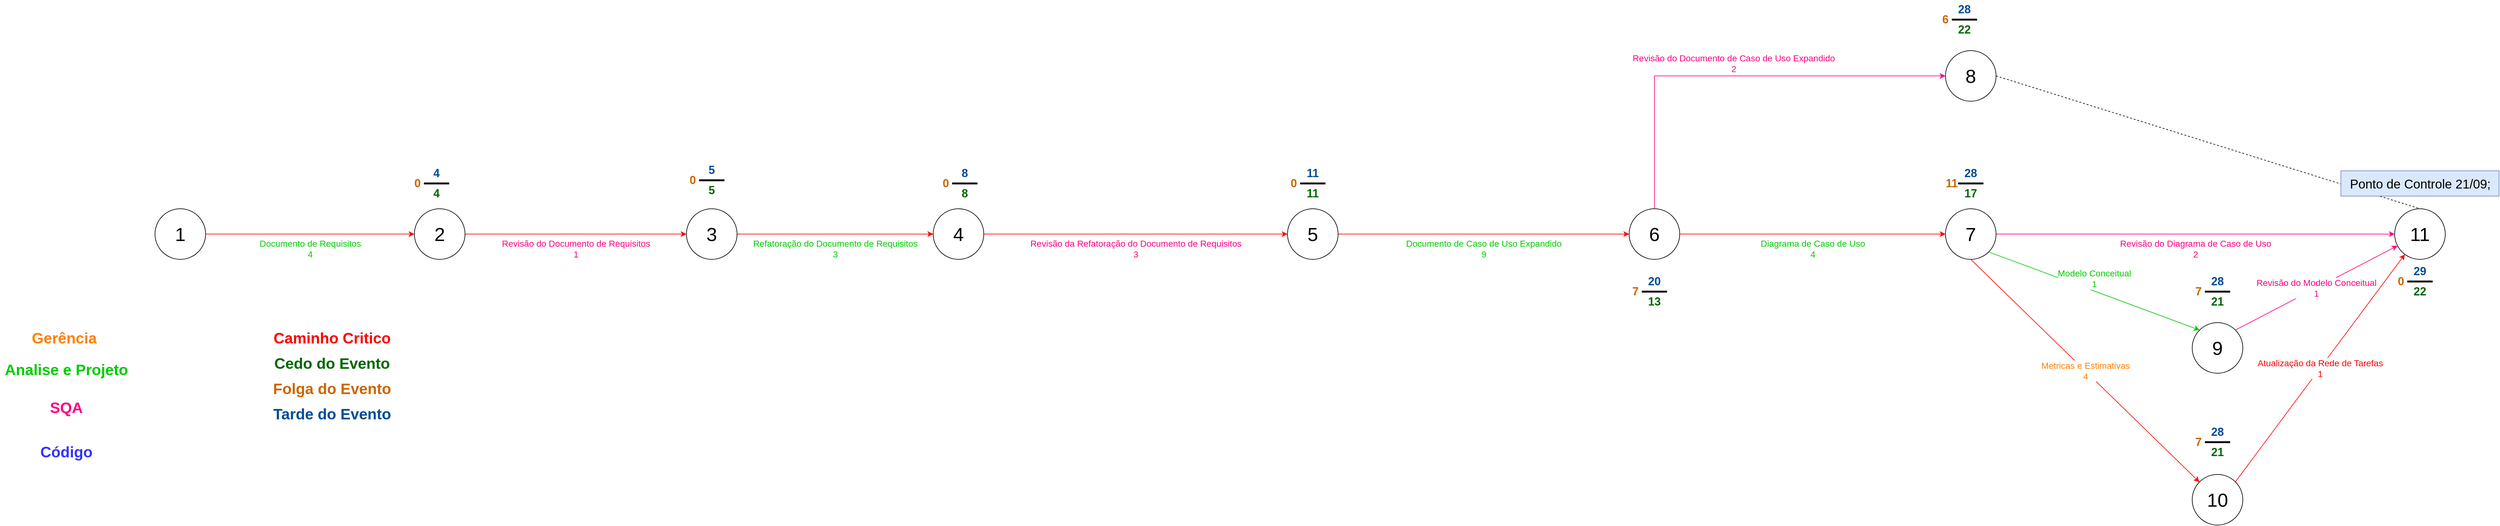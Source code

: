 <mxfile version="28.2.4">
  <diagram name="Página-1" id="qyk6CQjoePJOcQoMzAu_">
    <mxGraphModel grid="1" page="1" gridSize="10" guides="1" tooltips="1" connect="1" arrows="1" fold="1" pageScale="1" pageWidth="5000" pageHeight="1200" background="none" math="0" shadow="0">
      <root>
        <mxCell id="0" />
        <mxCell id="1" parent="0" />
        <mxCell id="IYchXz3udgyNz0tBkJs3-4" value="Documento de Requisitos&lt;div&gt;4&lt;/div&gt;" style="edgeStyle=orthogonalEdgeStyle;rounded=0;orthogonalLoop=1;jettySize=auto;html=1;verticalAlign=top;fontSize=14;fontColor=light-dark(#00cc00, #131313);strokeColor=light-dark(#FF0000,#131313);" edge="1" parent="1" source="IYchXz3udgyNz0tBkJs3-1" target="IYchXz3udgyNz0tBkJs3-2">
          <mxGeometry relative="1" as="geometry">
            <mxPoint as="offset" />
          </mxGeometry>
        </mxCell>
        <mxCell id="IYchXz3udgyNz0tBkJs3-1" value="&lt;font style=&quot;font-size: 30px;&quot;&gt;1&lt;/font&gt;" style="ellipse;whiteSpace=wrap;html=1;aspect=fixed;" vertex="1" parent="1">
          <mxGeometry x="470" y="380" width="80" height="80" as="geometry" />
        </mxCell>
        <mxCell id="IYchXz3udgyNz0tBkJs3-6" value="&lt;font style=&quot;font-size: 14px;&quot;&gt;Revisão do Documento de Requisitos&lt;br&gt;1&lt;/font&gt;" style="edgeStyle=orthogonalEdgeStyle;rounded=0;orthogonalLoop=1;jettySize=auto;html=1;entryX=0;entryY=0.5;entryDx=0;entryDy=0;verticalAlign=top;strokeColor=light-dark(#FF0000,#131313);fontColor=light-dark(#ff0080, #131313);" edge="1" parent="1" source="IYchXz3udgyNz0tBkJs3-2" target="IYchXz3udgyNz0tBkJs3-5">
          <mxGeometry relative="1" as="geometry" />
        </mxCell>
        <mxCell id="IYchXz3udgyNz0tBkJs3-2" value="&lt;font style=&quot;font-size: 30px;&quot;&gt;2&lt;/font&gt;" style="ellipse;whiteSpace=wrap;html=1;aspect=fixed;" vertex="1" parent="1">
          <mxGeometry x="880" y="380" width="80" height="80" as="geometry" />
        </mxCell>
        <mxCell id="IYchXz3udgyNz0tBkJs3-8" value="&lt;font style=&quot;font-size: 14px;&quot;&gt;Refatoração do Documento de Requisitos&lt;/font&gt;&lt;div&gt;&lt;font style=&quot;font-size: 14px;&quot;&gt;3&lt;/font&gt;&lt;/div&gt;" style="edgeStyle=orthogonalEdgeStyle;rounded=0;orthogonalLoop=1;jettySize=auto;html=1;verticalAlign=top;fontColor=light-dark(#00cc00, #131313);strokeColor=light-dark(#FF0000,#131313);" edge="1" parent="1" source="IYchXz3udgyNz0tBkJs3-5" target="IYchXz3udgyNz0tBkJs3-7">
          <mxGeometry relative="1" as="geometry" />
        </mxCell>
        <mxCell id="IYchXz3udgyNz0tBkJs3-5" value="&lt;font style=&quot;font-size: 30px;&quot;&gt;3&lt;/font&gt;" style="ellipse;whiteSpace=wrap;html=1;aspect=fixed;" vertex="1" parent="1">
          <mxGeometry x="1310" y="380" width="80" height="80" as="geometry" />
        </mxCell>
        <mxCell id="IYchXz3udgyNz0tBkJs3-10" value="&lt;font style=&quot;font-size: 14px;&quot;&gt;Revisão da Refatoração do Documento de Requisitos&lt;/font&gt;&lt;div&gt;&lt;font style=&quot;font-size: 14px;&quot;&gt;3&lt;/font&gt;&lt;/div&gt;" style="edgeStyle=orthogonalEdgeStyle;rounded=0;orthogonalLoop=1;jettySize=auto;html=1;verticalAlign=top;strokeColor=light-dark(#FF0000,#131313);fontColor=light-dark(#ff0080, #131313);" edge="1" parent="1" source="IYchXz3udgyNz0tBkJs3-7" target="IYchXz3udgyNz0tBkJs3-9">
          <mxGeometry relative="1" as="geometry" />
        </mxCell>
        <mxCell id="IYchXz3udgyNz0tBkJs3-7" value="&lt;font style=&quot;font-size: 30px;&quot;&gt;4&lt;/font&gt;" style="ellipse;whiteSpace=wrap;html=1;aspect=fixed;" vertex="1" parent="1">
          <mxGeometry x="1700" y="380" width="80" height="80" as="geometry" />
        </mxCell>
        <mxCell id="IYchXz3udgyNz0tBkJs3-12" value="&lt;font style=&quot;font-size: 14px;&quot;&gt;Documento de Caso de Uso Expandido&lt;/font&gt;&lt;div&gt;&lt;font style=&quot;font-size: 14px;&quot;&gt;9&lt;/font&gt;&lt;/div&gt;" style="edgeStyle=orthogonalEdgeStyle;rounded=0;orthogonalLoop=1;jettySize=auto;html=1;verticalAlign=top;fontColor=light-dark(#00CC00,#131313);strokeColor=#FF0000;" edge="1" parent="1" source="IYchXz3udgyNz0tBkJs3-9" target="IYchXz3udgyNz0tBkJs3-11">
          <mxGeometry relative="1" as="geometry" />
        </mxCell>
        <mxCell id="IYchXz3udgyNz0tBkJs3-9" value="&lt;font style=&quot;font-size: 30px;&quot;&gt;5&lt;/font&gt;" style="ellipse;whiteSpace=wrap;html=1;aspect=fixed;" vertex="1" parent="1">
          <mxGeometry x="2260" y="380" width="80" height="80" as="geometry" />
        </mxCell>
        <mxCell id="IYchXz3udgyNz0tBkJs3-14" value="&lt;font style=&quot;font-size: 14px;&quot;&gt;Diagrama de Caso de Uso&lt;/font&gt;&lt;div&gt;&lt;font style=&quot;font-size: 14px;&quot;&gt;4&lt;/font&gt;&lt;/div&gt;" style="edgeStyle=orthogonalEdgeStyle;rounded=0;orthogonalLoop=1;jettySize=auto;html=1;entryX=0;entryY=0.5;entryDx=0;entryDy=0;verticalAlign=top;fontColor=#00CC00;strokeColor=#FF0000;" edge="1" parent="1" source="IYchXz3udgyNz0tBkJs3-11" target="IYchXz3udgyNz0tBkJs3-13">
          <mxGeometry relative="1" as="geometry" />
        </mxCell>
        <mxCell id="IYchXz3udgyNz0tBkJs3-21" value="&lt;font style=&quot;font-size: 14px;&quot;&gt;Revisão do Documento de Caso de Uso Expandido&lt;/font&gt;&lt;div&gt;&lt;font style=&quot;font-size: 14px;&quot;&gt;2&lt;/font&gt;&lt;/div&gt;" style="edgeStyle=orthogonalEdgeStyle;rounded=0;orthogonalLoop=1;jettySize=auto;html=1;entryX=0;entryY=0.5;entryDx=0;entryDy=0;verticalAlign=bottom;strokeColor=#FF0080;fontColor=#FF0080;" edge="1" parent="1" source="IYchXz3udgyNz0tBkJs3-11" target="IYchXz3udgyNz0tBkJs3-15">
          <mxGeometry relative="1" as="geometry">
            <Array as="points">
              <mxPoint x="2840" y="170" />
            </Array>
          </mxGeometry>
        </mxCell>
        <mxCell id="IYchXz3udgyNz0tBkJs3-11" value="&lt;font style=&quot;font-size: 30px;&quot;&gt;6&lt;/font&gt;" style="ellipse;whiteSpace=wrap;html=1;aspect=fixed;" vertex="1" parent="1">
          <mxGeometry x="2800" y="380" width="80" height="80" as="geometry" />
        </mxCell>
        <mxCell id="IYchXz3udgyNz0tBkJs3-25" value="&lt;font style=&quot;font-size: 14px;&quot;&gt;Revisão do Diagrama de Caso de Uso&lt;/font&gt;&lt;div&gt;&lt;font style=&quot;font-size: 14px;&quot;&gt;2&lt;/font&gt;&lt;/div&gt;" style="edgeStyle=orthogonalEdgeStyle;rounded=0;orthogonalLoop=1;jettySize=auto;html=1;verticalAlign=top;fontColor=#FF0080;strokeColor=#FF0080;" edge="1" parent="1" source="IYchXz3udgyNz0tBkJs3-13" target="IYchXz3udgyNz0tBkJs3-24">
          <mxGeometry relative="1" as="geometry" />
        </mxCell>
        <mxCell id="IYchXz3udgyNz0tBkJs3-13" value="&lt;font style=&quot;font-size: 30px;&quot;&gt;7&lt;/font&gt;" style="ellipse;whiteSpace=wrap;html=1;aspect=fixed;" vertex="1" parent="1">
          <mxGeometry x="3300" y="380" width="80" height="80" as="geometry" />
        </mxCell>
        <mxCell id="IYchXz3udgyNz0tBkJs3-15" value="&lt;font style=&quot;font-size: 30px;&quot;&gt;8&lt;/font&gt;" style="ellipse;whiteSpace=wrap;html=1;aspect=fixed;" vertex="1" parent="1">
          <mxGeometry x="3300" y="130" width="80" height="80" as="geometry" />
        </mxCell>
        <mxCell id="IYchXz3udgyNz0tBkJs3-24" value="&lt;font style=&quot;font-size: 30px;&quot;&gt;11&lt;/font&gt;" style="ellipse;whiteSpace=wrap;html=1;aspect=fixed;" vertex="1" parent="1">
          <mxGeometry x="4010" y="380" width="80" height="80" as="geometry" />
        </mxCell>
        <mxCell id="IYchXz3udgyNz0tBkJs3-28" value="" style="endArrow=none;dashed=1;html=1;rounded=0;exitX=1;exitY=0.5;exitDx=0;exitDy=0;entryX=0.5;entryY=0;entryDx=0;entryDy=0;" edge="1" parent="1" source="IYchXz3udgyNz0tBkJs3-15" target="IYchXz3udgyNz0tBkJs3-24">
          <mxGeometry width="50" height="50" relative="1" as="geometry">
            <mxPoint x="3680" y="590" as="sourcePoint" />
            <mxPoint x="3730" y="540" as="targetPoint" />
          </mxGeometry>
        </mxCell>
        <mxCell id="IYchXz3udgyNz0tBkJs3-29" value="&lt;font style=&quot;font-size: 30px;&quot;&gt;9&lt;/font&gt;" style="ellipse;whiteSpace=wrap;html=1;aspect=fixed;" vertex="1" parent="1">
          <mxGeometry x="3690" y="560" width="80" height="80" as="geometry" />
        </mxCell>
        <mxCell id="IYchXz3udgyNz0tBkJs3-31" value="&lt;font style=&quot;font-size: 30px;&quot;&gt;10&lt;/font&gt;" style="ellipse;whiteSpace=wrap;html=1;aspect=fixed;" vertex="1" parent="1">
          <mxGeometry x="3690" y="800" width="80" height="80" as="geometry" />
        </mxCell>
        <mxCell id="IYchXz3udgyNz0tBkJs3-32" value="&lt;font style=&quot;font-size: 14px;&quot;&gt;Modelo Conceitual&lt;/font&gt;&lt;div&gt;&lt;span style=&quot;font-size: 14px;&quot;&gt;1&lt;/span&gt;&lt;/div&gt;" style="endArrow=classic;html=1;rounded=0;exitX=1;exitY=1;exitDx=0;exitDy=0;entryX=0;entryY=0;entryDx=0;entryDy=0;fontColor=#00CC00;strokeColor=#00CC00;verticalAlign=bottom;" edge="1" parent="1" source="IYchXz3udgyNz0tBkJs3-13" target="IYchXz3udgyNz0tBkJs3-29">
          <mxGeometry width="50" height="50" relative="1" as="geometry">
            <mxPoint x="3500" y="770" as="sourcePoint" />
            <mxPoint x="3550" y="720" as="targetPoint" />
          </mxGeometry>
        </mxCell>
        <mxCell id="IYchXz3udgyNz0tBkJs3-33" value="&lt;font style=&quot;font-size: 14px;&quot;&gt;Metricas e Estimativas&lt;/font&gt;&lt;div&gt;&lt;font style=&quot;font-size: 14px;&quot;&gt;4&lt;/font&gt;&lt;/div&gt;" style="endArrow=classic;html=1;rounded=0;exitX=0.5;exitY=1;exitDx=0;exitDy=0;strokeColor=#FF0000;fontColor=#FF8000;" edge="1" parent="1" source="IYchXz3udgyNz0tBkJs3-13" target="IYchXz3udgyNz0tBkJs3-31">
          <mxGeometry width="50" height="50" relative="1" as="geometry">
            <mxPoint x="3500" y="770" as="sourcePoint" />
            <mxPoint x="3550" y="720" as="targetPoint" />
          </mxGeometry>
        </mxCell>
        <mxCell id="IYchXz3udgyNz0tBkJs3-40" value="&lt;font style=&quot;font-size: 20px;&quot;&gt;Ponto de Controle 21/09;&lt;/font&gt;" style="text;html=1;align=center;verticalAlign=middle;resizable=0;points=[];autosize=1;strokeColor=#6c8ebf;fillColor=#dae8fc;" vertex="1" parent="1">
          <mxGeometry x="3925" y="320" width="250" height="40" as="geometry" />
        </mxCell>
        <mxCell id="IYchXz3udgyNz0tBkJs3-41" value="&lt;font style=&quot;color: rgb(51, 51, 255); font-size: 24px;&quot;&gt;&lt;b&gt;Código&lt;/b&gt;&lt;/font&gt;" style="text;html=1;align=center;verticalAlign=middle;whiteSpace=wrap;rounded=0;" vertex="1" parent="1">
          <mxGeometry x="300" y="750" width="60" height="30" as="geometry" />
        </mxCell>
        <mxCell id="IYchXz3udgyNz0tBkJs3-42" value="&lt;font style=&quot;font-size: 24px; color: rgb(255, 0, 128);&quot;&gt;&lt;b&gt;SQA&lt;/b&gt;&lt;/font&gt;" style="text;html=1;align=center;verticalAlign=middle;whiteSpace=wrap;rounded=0;" vertex="1" parent="1">
          <mxGeometry x="300" y="680" width="60" height="30" as="geometry" />
        </mxCell>
        <mxCell id="IYchXz3udgyNz0tBkJs3-43" value="&lt;font color=&quot;#00cc00&quot;&gt;&lt;span style=&quot;font-size: 24px;&quot;&gt;Analise e Projeto&lt;/span&gt;&lt;/font&gt;" style="text;html=1;align=center;verticalAlign=middle;whiteSpace=wrap;rounded=0;fontStyle=1" vertex="1" parent="1">
          <mxGeometry x="225" y="620" width="210" height="30" as="geometry" />
        </mxCell>
        <mxCell id="IYchXz3udgyNz0tBkJs3-44" value="&lt;span style=&quot;font-size: 24px;&quot;&gt;&lt;font style=&quot;color: rgb(255, 128, 0);&quot;&gt;Gerência&amp;nbsp;&lt;/font&gt;&lt;/span&gt;" style="text;html=1;align=center;verticalAlign=middle;whiteSpace=wrap;rounded=0;fontStyle=1" vertex="1" parent="1">
          <mxGeometry x="300" y="570" width="60" height="30" as="geometry" />
        </mxCell>
        <mxCell id="IYchXz3udgyNz0tBkJs3-47" value="&lt;font style=&quot;font-size: 24px; font-style: normal;&quot;&gt;&lt;b&gt;Caminho Critico&lt;/b&gt;&lt;/font&gt;" style="text;html=1;align=center;verticalAlign=middle;whiteSpace=wrap;rounded=0;fontColor=#FF0000;fontStyle=2" vertex="1" parent="1">
          <mxGeometry x="640" y="570" width="220" height="30" as="geometry" />
        </mxCell>
        <mxCell id="IYchXz3udgyNz0tBkJs3-48" value="Cedo do Evento" style="text;html=1;align=center;verticalAlign=middle;whiteSpace=wrap;rounded=0;fontSize=24;fontColor=#006600;fontStyle=1" vertex="1" parent="1">
          <mxGeometry x="645" y="610" width="210" height="30" as="geometry" />
        </mxCell>
        <mxCell id="IYchXz3udgyNz0tBkJs3-49" value="Folga do Evento" style="text;html=1;align=center;verticalAlign=middle;whiteSpace=wrap;rounded=0;fontSize=24;fontStyle=1;fontColor=#CC6600;" vertex="1" parent="1">
          <mxGeometry x="615" y="650" width="270" height="30" as="geometry" />
        </mxCell>
        <mxCell id="IYchXz3udgyNz0tBkJs3-50" value="Tarde do Evento" style="text;html=1;align=center;verticalAlign=middle;whiteSpace=wrap;rounded=0;fontSize=24;fontColor=#004C99;fontStyle=1" vertex="1" parent="1">
          <mxGeometry x="650" y="690" width="200" height="30" as="geometry" />
        </mxCell>
        <mxCell id="IYchXz3udgyNz0tBkJs3-51" value="4" style="text;html=1;align=center;verticalAlign=middle;whiteSpace=wrap;rounded=0;fontSize=18;fontStyle=1;fontColor=#004C99;" vertex="1" parent="1">
          <mxGeometry x="885" y="309" width="60" height="30" as="geometry" />
        </mxCell>
        <mxCell id="IYchXz3udgyNz0tBkJs3-52" value="" style="endArrow=none;html=1;rounded=0;strokeWidth=3;" edge="1" parent="1">
          <mxGeometry width="50" height="50" relative="1" as="geometry">
            <mxPoint x="895" y="340" as="sourcePoint" />
            <mxPoint x="935" y="340" as="targetPoint" />
          </mxGeometry>
        </mxCell>
        <mxCell id="IYchXz3udgyNz0tBkJs3-53" value="4" style="text;html=1;align=center;verticalAlign=middle;whiteSpace=wrap;rounded=0;fontSize=18;fontStyle=1;fontColor=#006600;" vertex="1" parent="1">
          <mxGeometry x="885" y="341" width="60" height="30" as="geometry" />
        </mxCell>
        <mxCell id="IYchXz3udgyNz0tBkJs3-54" value="0" style="text;html=1;align=center;verticalAlign=middle;whiteSpace=wrap;rounded=0;fontSize=18;fontStyle=1;fontColor=#CC6600;" vertex="1" parent="1">
          <mxGeometry x="855" y="325" width="60" height="30" as="geometry" />
        </mxCell>
        <mxCell id="IYchXz3udgyNz0tBkJs3-55" value="5" style="text;html=1;align=center;verticalAlign=middle;whiteSpace=wrap;rounded=0;fontSize=18;fontStyle=1;fontColor=#004C99;" vertex="1" parent="1">
          <mxGeometry x="1320" y="304" width="60" height="30" as="geometry" />
        </mxCell>
        <mxCell id="IYchXz3udgyNz0tBkJs3-56" value="" style="endArrow=none;html=1;rounded=0;strokeWidth=3;" edge="1" parent="1">
          <mxGeometry width="50" height="50" relative="1" as="geometry">
            <mxPoint x="1330" y="335" as="sourcePoint" />
            <mxPoint x="1370" y="335" as="targetPoint" />
          </mxGeometry>
        </mxCell>
        <mxCell id="IYchXz3udgyNz0tBkJs3-57" value="5" style="text;html=1;align=center;verticalAlign=middle;whiteSpace=wrap;rounded=0;fontSize=18;fontStyle=1;fontColor=#006600;" vertex="1" parent="1">
          <mxGeometry x="1320" y="336" width="60" height="30" as="geometry" />
        </mxCell>
        <mxCell id="IYchXz3udgyNz0tBkJs3-58" value="0" style="text;html=1;align=center;verticalAlign=middle;whiteSpace=wrap;rounded=0;fontSize=18;fontStyle=1;fontColor=#CC6600;" vertex="1" parent="1">
          <mxGeometry x="1290" y="320" width="60" height="30" as="geometry" />
        </mxCell>
        <mxCell id="IYchXz3udgyNz0tBkJs3-59" value="8" style="text;html=1;align=center;verticalAlign=middle;whiteSpace=wrap;rounded=0;fontSize=18;fontStyle=1;fontColor=#004C99;" vertex="1" parent="1">
          <mxGeometry x="1720" y="309" width="60" height="30" as="geometry" />
        </mxCell>
        <mxCell id="IYchXz3udgyNz0tBkJs3-60" value="" style="endArrow=none;html=1;rounded=0;strokeWidth=3;" edge="1" parent="1">
          <mxGeometry width="50" height="50" relative="1" as="geometry">
            <mxPoint x="1730" y="340" as="sourcePoint" />
            <mxPoint x="1770" y="340" as="targetPoint" />
          </mxGeometry>
        </mxCell>
        <mxCell id="IYchXz3udgyNz0tBkJs3-61" value="8" style="text;html=1;align=center;verticalAlign=middle;whiteSpace=wrap;rounded=0;fontSize=18;fontStyle=1;fontColor=#006600;" vertex="1" parent="1">
          <mxGeometry x="1720" y="341" width="60" height="30" as="geometry" />
        </mxCell>
        <mxCell id="IYchXz3udgyNz0tBkJs3-62" value="0" style="text;html=1;align=center;verticalAlign=middle;whiteSpace=wrap;rounded=0;fontSize=18;fontStyle=1;fontColor=#CC6600;" vertex="1" parent="1">
          <mxGeometry x="1690" y="325" width="60" height="30" as="geometry" />
        </mxCell>
        <mxCell id="IYchXz3udgyNz0tBkJs3-63" value="11" style="text;html=1;align=center;verticalAlign=middle;whiteSpace=wrap;rounded=0;fontSize=18;fontStyle=1;fontColor=#004C99;" vertex="1" parent="1">
          <mxGeometry x="2270" y="309" width="60" height="30" as="geometry" />
        </mxCell>
        <mxCell id="IYchXz3udgyNz0tBkJs3-64" value="" style="endArrow=none;html=1;rounded=0;strokeWidth=3;" edge="1" parent="1">
          <mxGeometry width="50" height="50" relative="1" as="geometry">
            <mxPoint x="2280" y="340" as="sourcePoint" />
            <mxPoint x="2320" y="340" as="targetPoint" />
          </mxGeometry>
        </mxCell>
        <mxCell id="IYchXz3udgyNz0tBkJs3-65" value="11" style="text;html=1;align=center;verticalAlign=middle;whiteSpace=wrap;rounded=0;fontSize=18;fontStyle=1;fontColor=#006600;" vertex="1" parent="1">
          <mxGeometry x="2270" y="341" width="60" height="30" as="geometry" />
        </mxCell>
        <mxCell id="IYchXz3udgyNz0tBkJs3-66" value="0" style="text;html=1;align=center;verticalAlign=middle;whiteSpace=wrap;rounded=0;fontSize=18;fontStyle=1;fontColor=#CC6600;" vertex="1" parent="1">
          <mxGeometry x="2240" y="325" width="60" height="30" as="geometry" />
        </mxCell>
        <mxCell id="IYchXz3udgyNz0tBkJs3-67" value="20" style="text;html=1;align=center;verticalAlign=middle;whiteSpace=wrap;rounded=0;fontSize=18;fontStyle=1;fontColor=#004C99;" vertex="1" parent="1">
          <mxGeometry x="2810" y="480" width="60" height="30" as="geometry" />
        </mxCell>
        <mxCell id="IYchXz3udgyNz0tBkJs3-68" value="" style="endArrow=none;html=1;rounded=0;strokeWidth=3;" edge="1" parent="1">
          <mxGeometry width="50" height="50" relative="1" as="geometry">
            <mxPoint x="2820" y="511" as="sourcePoint" />
            <mxPoint x="2860" y="511" as="targetPoint" />
          </mxGeometry>
        </mxCell>
        <mxCell id="IYchXz3udgyNz0tBkJs3-69" value="13" style="text;html=1;align=center;verticalAlign=middle;whiteSpace=wrap;rounded=0;fontSize=18;fontStyle=1;fontColor=#006600;" vertex="1" parent="1">
          <mxGeometry x="2810" y="512" width="60" height="30" as="geometry" />
        </mxCell>
        <mxCell id="IYchXz3udgyNz0tBkJs3-70" value="7" style="text;html=1;align=center;verticalAlign=middle;whiteSpace=wrap;rounded=0;fontSize=18;fontStyle=1;fontColor=#CC6600;" vertex="1" parent="1">
          <mxGeometry x="2780" y="496" width="60" height="30" as="geometry" />
        </mxCell>
        <mxCell id="IYchXz3udgyNz0tBkJs3-74" value="28" style="text;html=1;align=center;verticalAlign=middle;whiteSpace=wrap;rounded=0;fontSize=18;fontStyle=1;fontColor=#004C99;" vertex="1" parent="1">
          <mxGeometry x="3300" y="50" width="60" height="30" as="geometry" />
        </mxCell>
        <mxCell id="IYchXz3udgyNz0tBkJs3-75" value="" style="endArrow=none;html=1;rounded=0;strokeWidth=3;" edge="1" parent="1">
          <mxGeometry width="50" height="50" relative="1" as="geometry">
            <mxPoint x="3310" y="81" as="sourcePoint" />
            <mxPoint x="3350" y="81" as="targetPoint" />
          </mxGeometry>
        </mxCell>
        <mxCell id="IYchXz3udgyNz0tBkJs3-76" value="22" style="text;html=1;align=center;verticalAlign=middle;whiteSpace=wrap;rounded=0;fontSize=18;fontStyle=1;fontColor=#006600;" vertex="1" parent="1">
          <mxGeometry x="3300" y="82" width="60" height="30" as="geometry" />
        </mxCell>
        <mxCell id="IYchXz3udgyNz0tBkJs3-77" value="6" style="text;html=1;align=center;verticalAlign=middle;whiteSpace=wrap;rounded=0;fontSize=18;fontStyle=1;fontColor=#CC6600;" vertex="1" parent="1">
          <mxGeometry x="3270" y="66" width="60" height="30" as="geometry" />
        </mxCell>
        <mxCell id="IYchXz3udgyNz0tBkJs3-78" value="28" style="text;html=1;align=center;verticalAlign=middle;whiteSpace=wrap;rounded=0;fontSize=18;fontStyle=1;fontColor=#004C99;" vertex="1" parent="1">
          <mxGeometry x="3310" y="309" width="60" height="30" as="geometry" />
        </mxCell>
        <mxCell id="IYchXz3udgyNz0tBkJs3-79" value="" style="endArrow=none;html=1;rounded=0;strokeWidth=3;" edge="1" parent="1">
          <mxGeometry width="50" height="50" relative="1" as="geometry">
            <mxPoint x="3320" y="340" as="sourcePoint" />
            <mxPoint x="3360" y="340" as="targetPoint" />
          </mxGeometry>
        </mxCell>
        <mxCell id="IYchXz3udgyNz0tBkJs3-80" value="17" style="text;html=1;align=center;verticalAlign=middle;whiteSpace=wrap;rounded=0;fontSize=18;fontStyle=1;fontColor=#006600;" vertex="1" parent="1">
          <mxGeometry x="3310" y="341" width="60" height="30" as="geometry" />
        </mxCell>
        <mxCell id="IYchXz3udgyNz0tBkJs3-81" value="11" style="text;html=1;align=center;verticalAlign=middle;whiteSpace=wrap;rounded=0;fontSize=18;fontStyle=1;fontColor=#CC6600;" vertex="1" parent="1">
          <mxGeometry x="3280" y="325" width="60" height="30" as="geometry" />
        </mxCell>
        <mxCell id="IYchXz3udgyNz0tBkJs3-86" value="28" style="text;html=1;align=center;verticalAlign=middle;whiteSpace=wrap;rounded=0;fontSize=18;fontStyle=1;fontColor=#004C99;" vertex="1" parent="1">
          <mxGeometry x="3700" y="480" width="60" height="30" as="geometry" />
        </mxCell>
        <mxCell id="IYchXz3udgyNz0tBkJs3-87" value="" style="endArrow=none;html=1;rounded=0;strokeWidth=3;" edge="1" parent="1">
          <mxGeometry width="50" height="50" relative="1" as="geometry">
            <mxPoint x="3710" y="511" as="sourcePoint" />
            <mxPoint x="3750" y="511" as="targetPoint" />
          </mxGeometry>
        </mxCell>
        <mxCell id="IYchXz3udgyNz0tBkJs3-88" value="21" style="text;html=1;align=center;verticalAlign=middle;whiteSpace=wrap;rounded=0;fontSize=18;fontStyle=1;fontColor=#006600;" vertex="1" parent="1">
          <mxGeometry x="3700" y="512" width="60" height="30" as="geometry" />
        </mxCell>
        <mxCell id="IYchXz3udgyNz0tBkJs3-89" value="7" style="text;html=1;align=center;verticalAlign=middle;whiteSpace=wrap;rounded=0;fontSize=18;fontStyle=1;fontColor=#CC6600;" vertex="1" parent="1">
          <mxGeometry x="3670" y="496" width="60" height="30" as="geometry" />
        </mxCell>
        <mxCell id="IYchXz3udgyNz0tBkJs3-90" value="28" style="text;html=1;align=center;verticalAlign=middle;whiteSpace=wrap;rounded=0;fontSize=18;fontStyle=1;fontColor=#004C99;" vertex="1" parent="1">
          <mxGeometry x="3700" y="718" width="60" height="30" as="geometry" />
        </mxCell>
        <mxCell id="IYchXz3udgyNz0tBkJs3-91" value="" style="endArrow=none;html=1;rounded=0;strokeWidth=3;" edge="1" parent="1">
          <mxGeometry width="50" height="50" relative="1" as="geometry">
            <mxPoint x="3710" y="749" as="sourcePoint" />
            <mxPoint x="3750" y="749" as="targetPoint" />
          </mxGeometry>
        </mxCell>
        <mxCell id="IYchXz3udgyNz0tBkJs3-92" value="21" style="text;html=1;align=center;verticalAlign=middle;whiteSpace=wrap;rounded=0;fontSize=18;fontStyle=1;fontColor=#006600;" vertex="1" parent="1">
          <mxGeometry x="3700" y="750" width="60" height="30" as="geometry" />
        </mxCell>
        <mxCell id="IYchXz3udgyNz0tBkJs3-93" value="7" style="text;html=1;align=center;verticalAlign=middle;whiteSpace=wrap;rounded=0;fontSize=18;fontStyle=1;fontColor=#CC6600;" vertex="1" parent="1">
          <mxGeometry x="3670" y="734" width="60" height="30" as="geometry" />
        </mxCell>
        <mxCell id="IYchXz3udgyNz0tBkJs3-94" value="29" style="text;html=1;align=center;verticalAlign=middle;whiteSpace=wrap;rounded=0;fontSize=18;fontStyle=1;fontColor=#004C99;" vertex="1" parent="1">
          <mxGeometry x="4020" y="464" width="60" height="30" as="geometry" />
        </mxCell>
        <mxCell id="IYchXz3udgyNz0tBkJs3-95" value="" style="endArrow=none;html=1;rounded=0;strokeWidth=3;" edge="1" parent="1">
          <mxGeometry width="50" height="50" relative="1" as="geometry">
            <mxPoint x="4030" y="495" as="sourcePoint" />
            <mxPoint x="4070" y="495" as="targetPoint" />
          </mxGeometry>
        </mxCell>
        <mxCell id="IYchXz3udgyNz0tBkJs3-96" value="22" style="text;html=1;align=center;verticalAlign=middle;whiteSpace=wrap;rounded=0;fontSize=18;fontStyle=1;fontColor=#006600;" vertex="1" parent="1">
          <mxGeometry x="4020" y="496" width="60" height="30" as="geometry" />
        </mxCell>
        <mxCell id="IYchXz3udgyNz0tBkJs3-97" value="0" style="text;html=1;align=center;verticalAlign=middle;whiteSpace=wrap;rounded=0;fontSize=18;fontStyle=1;fontColor=#CC6600;" vertex="1" parent="1">
          <mxGeometry x="3990" y="480" width="60" height="30" as="geometry" />
        </mxCell>
        <mxCell id="IYchXz3udgyNz0tBkJs3-100" value="Revisão do Modelo Conceitual&lt;div&gt;1&lt;/div&gt;" style="endArrow=classic;html=1;rounded=0;exitX=1;exitY=0;exitDx=0;exitDy=0;fontColor=#FF0080;strokeColor=#FF0080;fontSize=14;" edge="1" parent="1" source="IYchXz3udgyNz0tBkJs3-29" target="IYchXz3udgyNz0tBkJs3-24">
          <mxGeometry width="50" height="50" relative="1" as="geometry">
            <mxPoint x="3540" y="560" as="sourcePoint" />
            <mxPoint x="3590" y="510" as="targetPoint" />
          </mxGeometry>
        </mxCell>
        <mxCell id="IYchXz3udgyNz0tBkJs3-101" value="Atualização da Rede de Tarefas&lt;div&gt;1&lt;/div&gt;" style="endArrow=classic;html=1;rounded=0;exitX=1;exitY=0;exitDx=0;exitDy=0;fontColor=#FF0000;strokeColor=#FF0000;fontSize=14;" edge="1" parent="1" source="IYchXz3udgyNz0tBkJs3-31" target="IYchXz3udgyNz0tBkJs3-24">
          <mxGeometry width="50" height="50" relative="1" as="geometry">
            <mxPoint x="3540" y="560" as="sourcePoint" />
            <mxPoint x="3590" y="510" as="targetPoint" />
          </mxGeometry>
        </mxCell>
      </root>
    </mxGraphModel>
  </diagram>
</mxfile>
